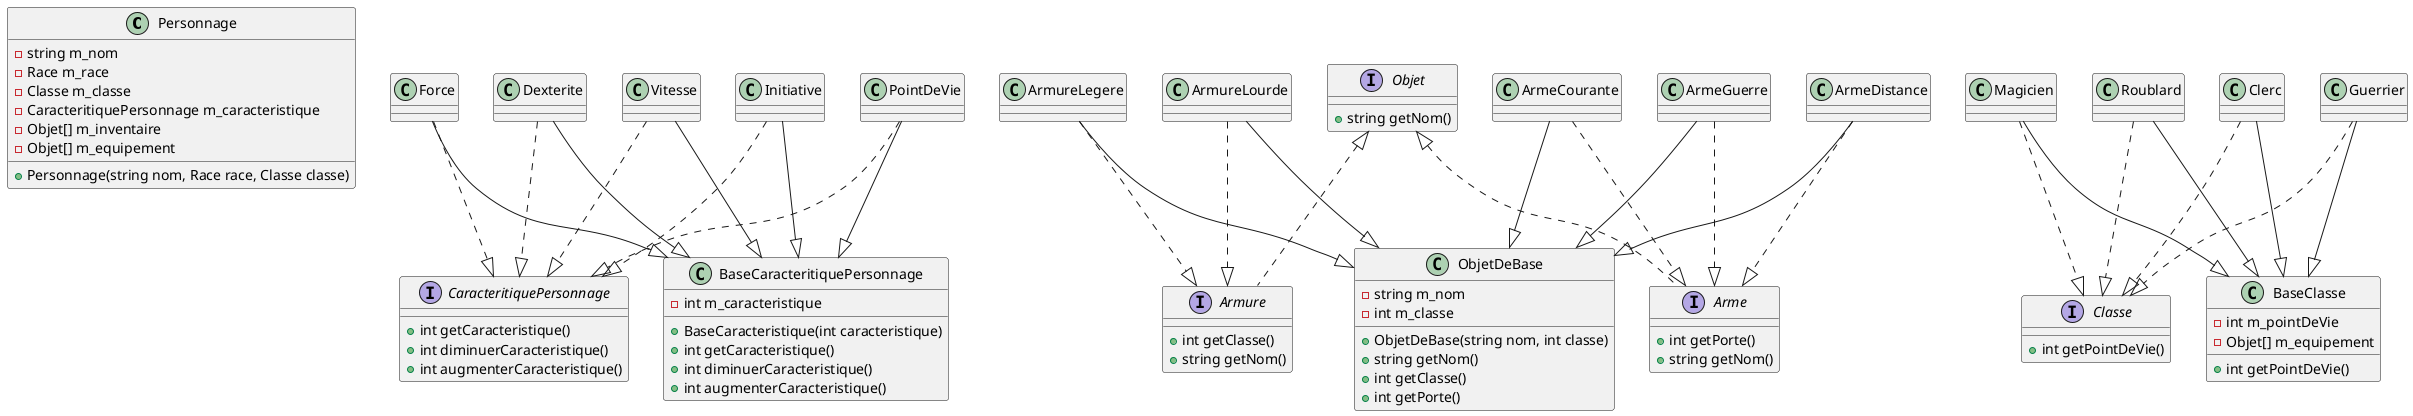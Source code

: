 @startuml
'https://plantuml.com/class-diagram

class Personnage {
  - string m_nom
  - Race m_race
  - Classe m_classe
  - CaracteritiquePersonnage m_caracteristique
  - Objet[] m_inventaire
  - Objet[] m_equipement
  + Personnage(string nom, Race race, Classe classe)
}

interface CaracteritiquePersonnage {
  + int getCaracteristique()
  + int diminuerCaracteristique()
  + int augmenterCaracteristique()
}

class BaseCaracteritiquePersonnage {
  - int m_caracteristique
  + BaseCaracteristique(int caracteristique)
  + int getCaracteristique()
  + int diminuerCaracteristique()
  + int augmenterCaracteristique()
}

class PointDeVie
class Force
class Dexterite
class Vitesse
class Initiative

PointDeVie --|> BaseCaracteritiquePersonnage
PointDeVie ..|> CaracteritiquePersonnage

Force --|> BaseCaracteritiquePersonnage
Force ..|> CaracteritiquePersonnage

Dexterite --|> BaseCaracteritiquePersonnage
Dexterite ..|> CaracteritiquePersonnage

Vitesse --|> BaseCaracteritiquePersonnage
Vitesse ..|> CaracteritiquePersonnage

Initiative --|> BaseCaracteritiquePersonnage
Initiative ..|> CaracteritiquePersonnage

interface Objet {
  + string getNom()
}

interface Armure {
  + int getClasse()
  + string getNom()
}

interface Arme {
  + int getPorte()
  + string getNom()
}

Objet <|.. Armure
Objet <|.. Arme

class ObjetDeBase {
  - string m_nom
  - int m_classe
  + ObjetDeBase(string nom, int classe)
  + string getNom()
  + int getClasse()
  + int getPorte()
}

class ArmureLegere
class ArmureLourde
class ArmeCourante
class ArmeGuerre
class ArmeDistance

ArmureLegere --|> ObjetDeBase
ArmureLegere ..|> Armure

ArmureLourde --|> ObjetDeBase
ArmureLourde ..|> Armure

ArmeCourante --|> ObjetDeBase
ArmeCourante ..|> Arme

ArmeGuerre --|> ObjetDeBase
ArmeGuerre ..|> Arme

ArmeDistance --|> ObjetDeBase
ArmeDistance ..|> Arme

interface Classe {
  + int getPointDeVie()
}

class BaseClasse {
  - int m_pointDeVie
  - Objet[] m_equipement
  + int getPointDeVie()
}

class Clerc
class Guerrier
class Magicien
class Roublard

Clerc --|> BaseClasse
Clerc ..|> Classe

Guerrier --|> BaseClasse
Guerrier ..|> Classe

Magicien --|> BaseClasse
Magicien ..|> Classe

Roublard --|> BaseClasse
Roublard ..|> Classe


@enduml